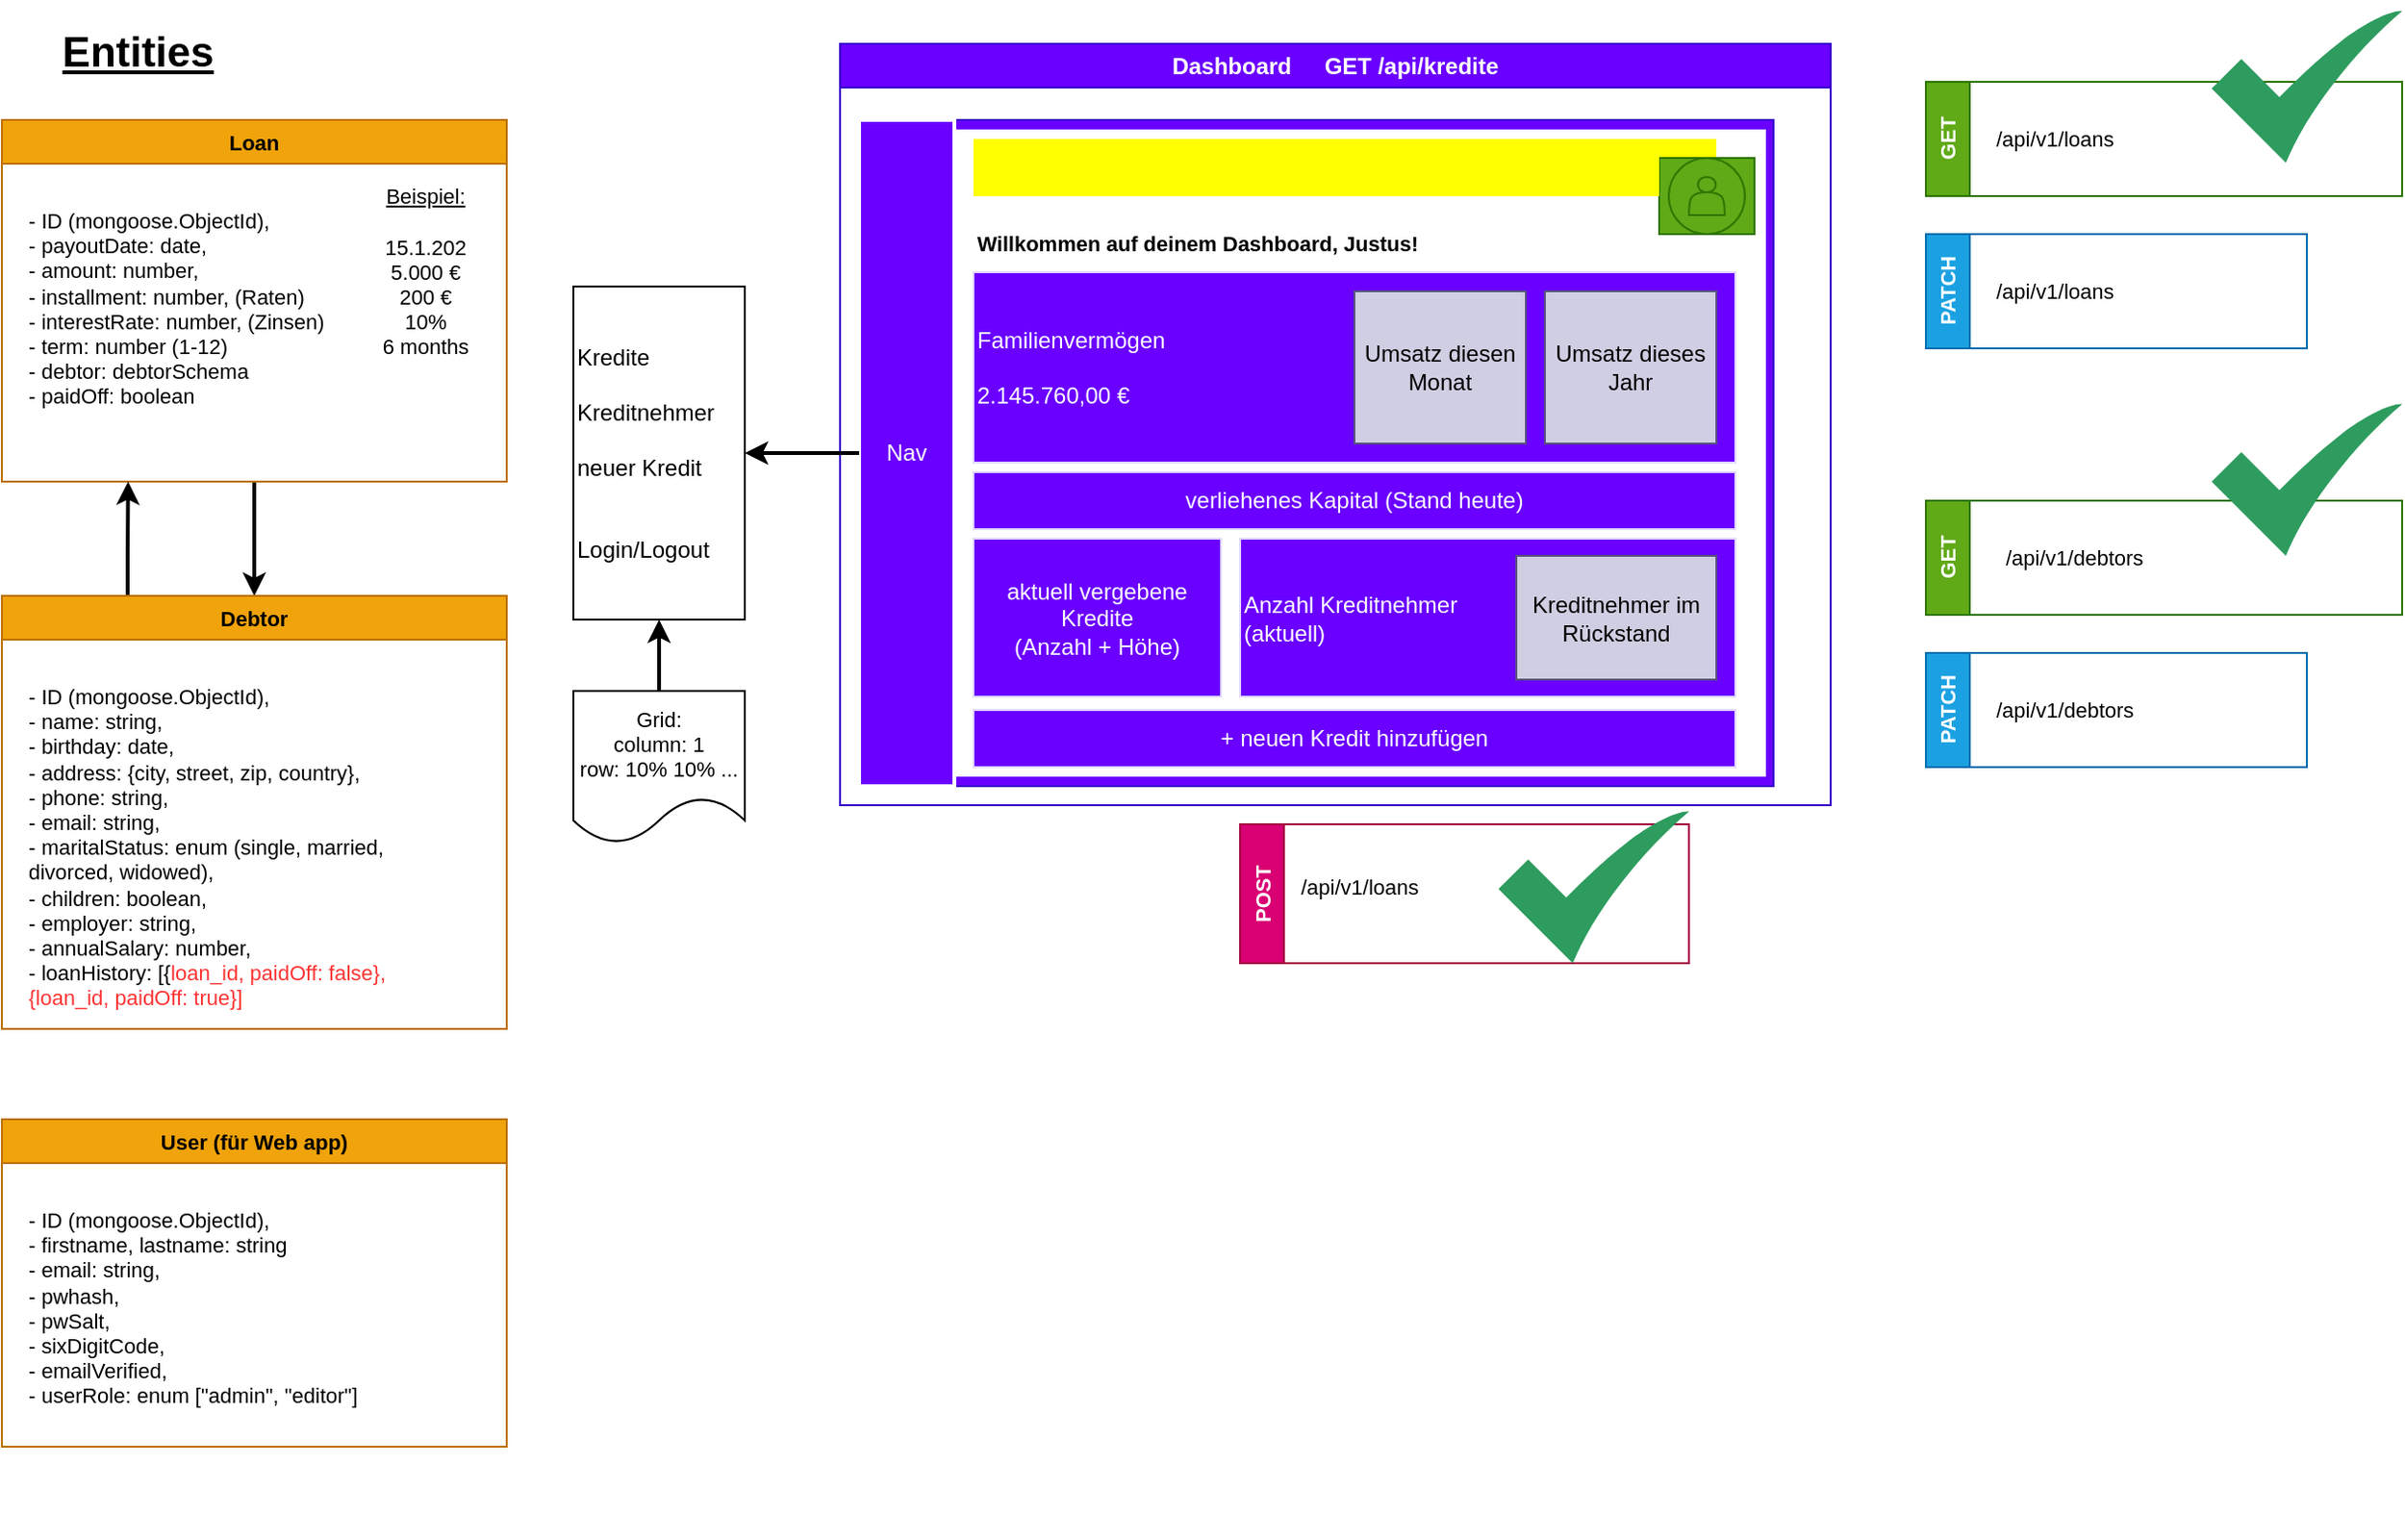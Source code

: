<mxfile version="23.1.5" type="device">
  <diagram name="Seite-1" id="VaiTZpRZpuRQC8QZSpIK">
    <mxGraphModel dx="2488" dy="1845" grid="1" gridSize="10" guides="1" tooltips="1" connect="1" arrows="1" fold="1" page="1" pageScale="1" pageWidth="827" pageHeight="1169" math="0" shadow="0">
      <root>
        <mxCell id="0" />
        <mxCell id="1" parent="0" />
        <mxCell id="CROHcQFq3MsIkwvhIXYN-1" value="Dashboard&amp;nbsp;&lt;span style=&quot;white-space: pre;&quot;&gt;&#x9;&lt;/span&gt;GET /api/kredite" style="swimlane;whiteSpace=wrap;html=1;fillColor=#6a00ff;fontColor=#ffffff;strokeColor=#3700CC;" parent="1" vertex="1">
          <mxGeometry x="20" y="20" width="520" height="400" as="geometry" />
        </mxCell>
        <mxCell id="CROHcQFq3MsIkwvhIXYN-3" value="" style="rounded=0;whiteSpace=wrap;html=1;fillColor=#6a00ff;fontColor=#ffffff;strokeColor=#3700CC;" parent="CROHcQFq3MsIkwvhIXYN-1" vertex="1">
          <mxGeometry x="10" y="40" width="480" height="350" as="geometry" />
        </mxCell>
        <mxCell id="CROHcQFq3MsIkwvhIXYN-2" value="Nav" style="rounded=0;whiteSpace=wrap;html=1;fillColor=#6a00ff;fontColor=#ffffff;strokeColor=#ffffff;strokeWidth=2;" parent="CROHcQFq3MsIkwvhIXYN-1" vertex="1">
          <mxGeometry x="10" y="40" width="50" height="350" as="geometry" />
        </mxCell>
        <mxCell id="CROHcQFq3MsIkwvhIXYN-5" value="" style="rounded=0;whiteSpace=wrap;html=1;strokeColor=none;" parent="CROHcQFq3MsIkwvhIXYN-1" vertex="1">
          <mxGeometry x="60" y="45" width="426" height="340" as="geometry" />
        </mxCell>
        <mxCell id="CROHcQFq3MsIkwvhIXYN-7" value="verliehenes Kapital (Stand heute)" style="rounded=0;whiteSpace=wrap;html=1;strokeColor=#E2D8FF;fillColor=#6a00ff;fontColor=#ffffff;" parent="CROHcQFq3MsIkwvhIXYN-1" vertex="1">
          <mxGeometry x="70" y="225" width="400" height="30" as="geometry" />
        </mxCell>
        <mxCell id="CROHcQFq3MsIkwvhIXYN-13" value="Anzahl Kreditnehmer&lt;br&gt;(aktuell)" style="rounded=0;whiteSpace=wrap;html=1;strokeColor=#E2D8FF;fillColor=#6a00ff;fontColor=#ffffff;align=left;" parent="CROHcQFq3MsIkwvhIXYN-1" vertex="1">
          <mxGeometry x="210" y="260" width="260" height="83" as="geometry" />
        </mxCell>
        <mxCell id="CROHcQFq3MsIkwvhIXYN-14" value="Willkommen auf deinem Dashboard, Justus!" style="text;html=1;strokeColor=none;fillColor=none;align=left;verticalAlign=middle;whiteSpace=wrap;rounded=0;fontSize=11;fontFamily=Helvetica;fontColor=default;fontStyle=1" parent="CROHcQFq3MsIkwvhIXYN-1" vertex="1">
          <mxGeometry x="70" y="90" width="240" height="30" as="geometry" />
        </mxCell>
        <mxCell id="CROHcQFq3MsIkwvhIXYN-19" value="" style="shape=image;html=1;verticalAlign=top;verticalLabelPosition=bottom;labelBackgroundColor=#ffffff;imageAspect=0;aspect=fixed;image=https://cdn4.iconfinder.com/data/icons/aiga-symbol-signs/441/aiga_cashier-128.png;fontFamily=Helvetica;fontSize=11;fontColor=default;imageBackground=#FFFF00;" parent="CROHcQFq3MsIkwvhIXYN-1" vertex="1">
          <mxGeometry x="70" y="50" width="30" height="30" as="geometry" />
        </mxCell>
        <mxCell id="CROHcQFq3MsIkwvhIXYN-33" value="" style="shape=image;html=1;verticalAlign=top;verticalLabelPosition=bottom;labelBackgroundColor=#ffffff;imageAspect=0;aspect=fixed;image=https://cdn4.iconfinder.com/data/icons/aiga-symbol-signs/441/aiga_cashier-128.png;fontFamily=Helvetica;fontSize=11;fontColor=default;imageBackground=#FFFF00;" parent="CROHcQFq3MsIkwvhIXYN-1" vertex="1">
          <mxGeometry x="100" y="50" width="30" height="30" as="geometry" />
        </mxCell>
        <mxCell id="CROHcQFq3MsIkwvhIXYN-34" value="" style="shape=image;html=1;verticalAlign=top;verticalLabelPosition=bottom;labelBackgroundColor=#ffffff;imageAspect=0;aspect=fixed;image=https://cdn4.iconfinder.com/data/icons/aiga-symbol-signs/441/aiga_cashier-128.png;fontFamily=Helvetica;fontSize=11;fontColor=default;imageBackground=#FFFF00;" parent="CROHcQFq3MsIkwvhIXYN-1" vertex="1">
          <mxGeometry x="190" y="50" width="30" height="30" as="geometry" />
        </mxCell>
        <mxCell id="CROHcQFq3MsIkwvhIXYN-35" value="" style="shape=image;html=1;verticalAlign=top;verticalLabelPosition=bottom;labelBackgroundColor=#ffffff;imageAspect=0;aspect=fixed;image=https://cdn4.iconfinder.com/data/icons/aiga-symbol-signs/441/aiga_cashier-128.png;fontFamily=Helvetica;fontSize=11;fontColor=default;imageBackground=#FFFF00;" parent="CROHcQFq3MsIkwvhIXYN-1" vertex="1">
          <mxGeometry x="160" y="50" width="30" height="30" as="geometry" />
        </mxCell>
        <mxCell id="CROHcQFq3MsIkwvhIXYN-36" value="" style="shape=image;html=1;verticalAlign=top;verticalLabelPosition=bottom;labelBackgroundColor=#ffffff;imageAspect=0;aspect=fixed;image=https://cdn4.iconfinder.com/data/icons/aiga-symbol-signs/441/aiga_cashier-128.png;fontFamily=Helvetica;fontSize=11;fontColor=default;imageBackground=#FFFF00;" parent="CROHcQFq3MsIkwvhIXYN-1" vertex="1">
          <mxGeometry x="130" y="50" width="30" height="30" as="geometry" />
        </mxCell>
        <mxCell id="CROHcQFq3MsIkwvhIXYN-37" value="" style="shape=image;html=1;verticalAlign=top;verticalLabelPosition=bottom;labelBackgroundColor=#ffffff;imageAspect=0;aspect=fixed;image=https://cdn4.iconfinder.com/data/icons/aiga-symbol-signs/441/aiga_cashier-128.png;fontFamily=Helvetica;fontSize=11;fontColor=default;imageBackground=#FFFF00;" parent="CROHcQFq3MsIkwvhIXYN-1" vertex="1">
          <mxGeometry x="220" y="50" width="30" height="30" as="geometry" />
        </mxCell>
        <mxCell id="CROHcQFq3MsIkwvhIXYN-40" value="" style="shape=image;html=1;verticalAlign=top;verticalLabelPosition=bottom;labelBackgroundColor=#ffffff;imageAspect=0;aspect=fixed;image=https://cdn4.iconfinder.com/data/icons/aiga-symbol-signs/441/aiga_cashier-128.png;fontFamily=Helvetica;fontSize=11;fontColor=default;imageBackground=#FFFF00;" parent="CROHcQFq3MsIkwvhIXYN-1" vertex="1">
          <mxGeometry x="250" y="50" width="30" height="30" as="geometry" />
        </mxCell>
        <mxCell id="CROHcQFq3MsIkwvhIXYN-41" value="" style="shape=image;html=1;verticalAlign=top;verticalLabelPosition=bottom;labelBackgroundColor=#ffffff;imageAspect=0;aspect=fixed;image=https://cdn4.iconfinder.com/data/icons/aiga-symbol-signs/441/aiga_cashier-128.png;fontFamily=Helvetica;fontSize=11;fontColor=default;imageBackground=#FFFF00;" parent="CROHcQFq3MsIkwvhIXYN-1" vertex="1">
          <mxGeometry x="280" y="50" width="30" height="30" as="geometry" />
        </mxCell>
        <mxCell id="CROHcQFq3MsIkwvhIXYN-42" value="" style="shape=image;html=1;verticalAlign=top;verticalLabelPosition=bottom;labelBackgroundColor=#ffffff;imageAspect=0;aspect=fixed;image=https://cdn4.iconfinder.com/data/icons/aiga-symbol-signs/441/aiga_cashier-128.png;fontFamily=Helvetica;fontSize=11;fontColor=default;imageBackground=#FFFF00;" parent="CROHcQFq3MsIkwvhIXYN-1" vertex="1">
          <mxGeometry x="310" y="50" width="30" height="30" as="geometry" />
        </mxCell>
        <mxCell id="CROHcQFq3MsIkwvhIXYN-43" value="" style="shape=image;html=1;verticalAlign=top;verticalLabelPosition=bottom;labelBackgroundColor=#ffffff;imageAspect=0;aspect=fixed;image=https://cdn4.iconfinder.com/data/icons/aiga-symbol-signs/441/aiga_cashier-128.png;fontFamily=Helvetica;fontSize=11;fontColor=default;imageBackground=#FFFF00;" parent="CROHcQFq3MsIkwvhIXYN-1" vertex="1">
          <mxGeometry x="340" y="50" width="30" height="30" as="geometry" />
        </mxCell>
        <mxCell id="CROHcQFq3MsIkwvhIXYN-44" value="" style="shape=image;html=1;verticalAlign=top;verticalLabelPosition=bottom;labelBackgroundColor=#ffffff;imageAspect=0;aspect=fixed;image=https://cdn4.iconfinder.com/data/icons/aiga-symbol-signs/441/aiga_cashier-128.png;fontFamily=Helvetica;fontSize=11;fontColor=default;imageBackground=#FFFF00;" parent="CROHcQFq3MsIkwvhIXYN-1" vertex="1">
          <mxGeometry x="370" y="50" width="30" height="30" as="geometry" />
        </mxCell>
        <mxCell id="CROHcQFq3MsIkwvhIXYN-45" value="" style="shape=image;html=1;verticalAlign=top;verticalLabelPosition=bottom;labelBackgroundColor=#ffffff;imageAspect=0;aspect=fixed;image=https://cdn4.iconfinder.com/data/icons/aiga-symbol-signs/441/aiga_cashier-128.png;fontFamily=Helvetica;fontSize=11;fontColor=default;imageBackground=#FFFF00;" parent="CROHcQFq3MsIkwvhIXYN-1" vertex="1">
          <mxGeometry x="430" y="50" width="30" height="30" as="geometry" />
        </mxCell>
        <mxCell id="CROHcQFq3MsIkwvhIXYN-18" value="" style="group;fillColor=#60a917;fontColor=#ffffff;strokeColor=#2D7600;" parent="CROHcQFq3MsIkwvhIXYN-1" vertex="1" connectable="0">
          <mxGeometry x="430" y="60" width="50" height="40" as="geometry" />
        </mxCell>
        <mxCell id="CROHcQFq3MsIkwvhIXYN-15" value="" style="ellipse;whiteSpace=wrap;html=1;aspect=fixed;fontFamily=Helvetica;fontSize=11;fontColor=#ffffff;fillColor=#60a917;strokeColor=#2D7600;" parent="CROHcQFq3MsIkwvhIXYN-18" vertex="1">
          <mxGeometry x="5" width="40" height="40" as="geometry" />
        </mxCell>
        <mxCell id="CROHcQFq3MsIkwvhIXYN-16" value="" style="shape=actor;whiteSpace=wrap;html=1;fontFamily=Helvetica;fontSize=11;fontColor=#ffffff;fillColor=#60a917;strokeColor=#2D7600;" parent="CROHcQFq3MsIkwvhIXYN-18" vertex="1">
          <mxGeometry x="15.63" y="10" width="18.75" height="20" as="geometry" />
        </mxCell>
        <mxCell id="CROHcQFq3MsIkwvhIXYN-56" value="+ neuen Kredit hinzufügen" style="rounded=0;whiteSpace=wrap;html=1;strokeColor=#E2D8FF;fillColor=#6a00ff;fontColor=#ffffff;" parent="CROHcQFq3MsIkwvhIXYN-1" vertex="1">
          <mxGeometry x="70" y="350" width="400" height="30" as="geometry" />
        </mxCell>
        <mxCell id="CROHcQFq3MsIkwvhIXYN-71" value="Familienvermögen&lt;br&gt;&lt;br&gt;2.145.760,00 €" style="rounded=0;whiteSpace=wrap;html=1;strokeColor=#E2D8FF;fillColor=#6a00ff;fontColor=#ffffff;align=left;" parent="CROHcQFq3MsIkwvhIXYN-1" vertex="1">
          <mxGeometry x="70" y="120" width="400" height="100" as="geometry" />
        </mxCell>
        <mxCell id="CROHcQFq3MsIkwvhIXYN-73" value="Umsatz diesen Monat" style="rounded=0;whiteSpace=wrap;html=1;strokeColor=#56517e;fillColor=#d0cee2;" parent="CROHcQFq3MsIkwvhIXYN-1" vertex="1">
          <mxGeometry x="270" y="130" width="90" height="80" as="geometry" />
        </mxCell>
        <mxCell id="CROHcQFq3MsIkwvhIXYN-74" value="Umsatz dieses Jahr" style="rounded=0;whiteSpace=wrap;html=1;strokeColor=#56517e;fillColor=#d0cee2;" parent="CROHcQFq3MsIkwvhIXYN-1" vertex="1">
          <mxGeometry x="370" y="130" width="90" height="80" as="geometry" />
        </mxCell>
        <mxCell id="CROHcQFq3MsIkwvhIXYN-75" value="aktuell vergebene Kredite&lt;br&gt;(Anzahl + Höhe)" style="rounded=0;whiteSpace=wrap;html=1;strokeColor=#E2D8FF;fillColor=#6a00ff;fontColor=#ffffff;" parent="CROHcQFq3MsIkwvhIXYN-1" vertex="1">
          <mxGeometry x="70" y="260" width="130" height="83" as="geometry" />
        </mxCell>
        <mxCell id="CROHcQFq3MsIkwvhIXYN-70" value="Kreditnehmer im Rückstand" style="rounded=0;whiteSpace=wrap;html=1;strokeColor=#56517e;fillColor=#d0cee2;" parent="CROHcQFq3MsIkwvhIXYN-1" vertex="1">
          <mxGeometry x="355" y="269" width="105" height="65" as="geometry" />
        </mxCell>
        <mxCell id="CROHcQFq3MsIkwvhIXYN-9" value="Kredite&lt;br&gt;&lt;br&gt;Kreditnehmer&lt;br&gt;&lt;br&gt;neuer Kredit&lt;br&gt;&lt;br&gt;&lt;br&gt;Login/Logout" style="rounded=0;whiteSpace=wrap;html=1;align=left;" parent="1" vertex="1">
          <mxGeometry x="-120" y="147.5" width="90" height="175" as="geometry" />
        </mxCell>
        <mxCell id="CROHcQFq3MsIkwvhIXYN-10" style="edgeStyle=orthogonalEdgeStyle;rounded=0;orthogonalLoop=1;jettySize=auto;html=1;entryX=1;entryY=0.5;entryDx=0;entryDy=0;strokeWidth=2;" parent="1" source="CROHcQFq3MsIkwvhIXYN-2" target="CROHcQFq3MsIkwvhIXYN-9" edge="1">
          <mxGeometry relative="1" as="geometry" />
        </mxCell>
        <mxCell id="CROHcQFq3MsIkwvhIXYN-12" value="" style="edgeStyle=orthogonalEdgeStyle;shape=connector;rounded=0;orthogonalLoop=1;jettySize=auto;html=1;labelBackgroundColor=default;strokeColor=default;strokeWidth=2;align=center;verticalAlign=middle;fontFamily=Helvetica;fontSize=11;fontColor=default;endArrow=classic;" parent="1" source="CROHcQFq3MsIkwvhIXYN-11" target="CROHcQFq3MsIkwvhIXYN-9" edge="1">
          <mxGeometry relative="1" as="geometry" />
        </mxCell>
        <mxCell id="CROHcQFq3MsIkwvhIXYN-11" value="Grid:&lt;br&gt;column: 1&lt;br&gt;row: 10% 10% ..." style="shape=document;whiteSpace=wrap;html=1;boundedLbl=1;fontFamily=Helvetica;fontSize=11;fontColor=default;" parent="1" vertex="1">
          <mxGeometry x="-120" y="360" width="90" height="80" as="geometry" />
        </mxCell>
        <mxCell id="CROHcQFq3MsIkwvhIXYN-46" value="" style="shape=image;html=1;verticalAlign=top;verticalLabelPosition=bottom;labelBackgroundColor=#ffffff;imageAspect=0;aspect=fixed;image=https://cdn4.iconfinder.com/data/icons/aiga-symbol-signs/441/aiga_cashier-128.png;fontFamily=Helvetica;fontSize=11;fontColor=default;imageBackground=#FFFF00;" parent="1" vertex="1">
          <mxGeometry x="420" y="70" width="30" height="30" as="geometry" />
        </mxCell>
        <mxCell id="CROHcQFq3MsIkwvhIXYN-50" value="POST" style="swimlane;horizontal=0;whiteSpace=wrap;html=1;fontFamily=Helvetica;fontSize=11;fontColor=#ffffff;fillColor=#d80073;strokeColor=#A50040;" parent="1" vertex="1">
          <mxGeometry x="230" y="430" width="235.63" height="73" as="geometry" />
        </mxCell>
        <mxCell id="shcvk0ubFE24JTCacpWB-14" value="" style="sketch=0;html=1;aspect=fixed;strokeColor=none;shadow=0;align=center;fillColor=#2D9C5E;verticalAlign=top;labelPosition=center;verticalLabelPosition=bottom;shape=mxgraph.gcp2.check;fontFamily=Helvetica;fontSize=11;fontColor=default;labelBackgroundColor=default;" vertex="1" parent="CROHcQFq3MsIkwvhIXYN-50">
          <mxGeometry x="135.63" y="-7" width="100" height="80" as="geometry" />
        </mxCell>
        <mxCell id="CROHcQFq3MsIkwvhIXYN-51" value="/api/v1/loans" style="text;html=1;align=left;verticalAlign=middle;resizable=0;points=[];autosize=1;strokeColor=none;fillColor=none;fontSize=11;fontFamily=Helvetica;fontColor=default;" parent="1" vertex="1">
          <mxGeometry x="260" y="448" width="90" height="30" as="geometry" />
        </mxCell>
        <mxCell id="CROHcQFq3MsIkwvhIXYN-52" value="GET" style="swimlane;horizontal=0;whiteSpace=wrap;html=1;fontFamily=Helvetica;fontSize=11;fontColor=#ffffff;fillColor=#60a917;strokeColor=#2D7600;" parent="1" vertex="1">
          <mxGeometry x="590" y="40" width="250" height="60" as="geometry" />
        </mxCell>
        <mxCell id="shcvk0ubFE24JTCacpWB-3" value="/api/v1/loans" style="text;html=1;align=left;verticalAlign=middle;resizable=0;points=[];autosize=1;strokeColor=none;fillColor=none;fontSize=11;fontFamily=Helvetica;fontColor=default;" vertex="1" parent="CROHcQFq3MsIkwvhIXYN-52">
          <mxGeometry x="35" y="15" width="90" height="30" as="geometry" />
        </mxCell>
        <mxCell id="shcvk0ubFE24JTCacpWB-12" value="" style="sketch=0;html=1;aspect=fixed;strokeColor=none;shadow=0;align=center;fillColor=#2D9C5E;verticalAlign=top;labelPosition=center;verticalLabelPosition=bottom;shape=mxgraph.gcp2.check;fontFamily=Helvetica;fontSize=11;fontColor=default;labelBackgroundColor=default;" vertex="1" parent="CROHcQFq3MsIkwvhIXYN-52">
          <mxGeometry x="150" y="-37.5" width="100" height="80" as="geometry" />
        </mxCell>
        <mxCell id="CROHcQFq3MsIkwvhIXYN-54" value="GET" style="swimlane;horizontal=0;whiteSpace=wrap;html=1;fontFamily=Helvetica;fontSize=11;fontColor=#ffffff;fillColor=#60a917;strokeColor=#2D7600;" parent="1" vertex="1">
          <mxGeometry x="590" y="260" width="250" height="60" as="geometry" />
        </mxCell>
        <mxCell id="shcvk0ubFE24JTCacpWB-5" value="/api/v1/debtors" style="text;html=1;align=left;verticalAlign=middle;resizable=0;points=[];autosize=1;strokeColor=none;fillColor=none;fontSize=11;fontFamily=Helvetica;fontColor=default;" vertex="1" parent="CROHcQFq3MsIkwvhIXYN-54">
          <mxGeometry x="40" y="15" width="100" height="30" as="geometry" />
        </mxCell>
        <mxCell id="shcvk0ubFE24JTCacpWB-13" value="" style="sketch=0;html=1;aspect=fixed;strokeColor=none;shadow=0;align=center;fillColor=#2D9C5E;verticalAlign=top;labelPosition=center;verticalLabelPosition=bottom;shape=mxgraph.gcp2.check;fontFamily=Helvetica;fontSize=11;fontColor=default;labelBackgroundColor=default;" vertex="1" parent="CROHcQFq3MsIkwvhIXYN-54">
          <mxGeometry x="150" y="-51" width="100" height="80" as="geometry" />
        </mxCell>
        <mxCell id="CROHcQFq3MsIkwvhIXYN-63" value="&lt;h1&gt;Entities&lt;/h1&gt;" style="text;html=1;strokeColor=none;fillColor=none;align=center;verticalAlign=middle;whiteSpace=wrap;rounded=0;fontSize=11;fontFamily=Helvetica;fontColor=default;fontStyle=4" parent="1" vertex="1">
          <mxGeometry x="-420" y="10" width="143" height="30" as="geometry" />
        </mxCell>
        <mxCell id="shcvk0ubFE24JTCacpWB-1" style="edgeStyle=orthogonalEdgeStyle;rounded=0;orthogonalLoop=1;jettySize=auto;html=1;entryX=0.5;entryY=0;entryDx=0;entryDy=0;strokeWidth=2;" edge="1" parent="1" source="CROHcQFq3MsIkwvhIXYN-64" target="CROHcQFq3MsIkwvhIXYN-67">
          <mxGeometry relative="1" as="geometry" />
        </mxCell>
        <mxCell id="CROHcQFq3MsIkwvhIXYN-64" value="Loan" style="swimlane;whiteSpace=wrap;html=1;fontFamily=Helvetica;fontSize=11;fontColor=#000000;fillColor=#f0a30a;strokeColor=#BD7000;" parent="1" vertex="1">
          <mxGeometry x="-420" y="60" width="265" height="190" as="geometry" />
        </mxCell>
        <mxCell id="CROHcQFq3MsIkwvhIXYN-65" value="- ID (mongoose.ObjectId),&lt;br&gt;- payoutDate: date,&lt;br&gt;- amount: number,&lt;br&gt;- installment: number, (Raten)&lt;br&gt;- interestRate: number, (Zinsen)&lt;br&gt;- term: number (1-12)&lt;br&gt;- debtor: debtorSchema&lt;br&gt;- paidOff: boolean" style="text;html=1;strokeColor=none;fillColor=none;align=left;verticalAlign=top;whiteSpace=wrap;rounded=0;fontSize=11;fontFamily=Helvetica;fontColor=default;" parent="CROHcQFq3MsIkwvhIXYN-64" vertex="1">
          <mxGeometry x="12" y="40" width="178" height="130" as="geometry" />
        </mxCell>
        <mxCell id="CROHcQFq3MsIkwvhIXYN-66" value="&lt;u&gt;Beispiel:&lt;/u&gt;&lt;br&gt;&lt;br&gt;15.1.202&lt;br&gt;5.000 €&lt;br&gt;200 €&lt;br&gt;10%&lt;br&gt;6 months" style="text;html=1;strokeColor=none;fillColor=none;align=center;verticalAlign=middle;whiteSpace=wrap;rounded=0;fontSize=11;fontFamily=Helvetica;fontColor=default;" parent="CROHcQFq3MsIkwvhIXYN-64" vertex="1">
          <mxGeometry x="190" y="22.5" width="65" height="115" as="geometry" />
        </mxCell>
        <mxCell id="shcvk0ubFE24JTCacpWB-2" style="edgeStyle=orthogonalEdgeStyle;rounded=0;orthogonalLoop=1;jettySize=auto;html=1;entryX=0.25;entryY=1;entryDx=0;entryDy=0;strokeColor=default;strokeWidth=2;align=center;verticalAlign=middle;fontFamily=Helvetica;fontSize=11;fontColor=default;labelBackgroundColor=default;endArrow=classic;" edge="1" parent="1" source="CROHcQFq3MsIkwvhIXYN-67" target="CROHcQFq3MsIkwvhIXYN-64">
          <mxGeometry relative="1" as="geometry">
            <Array as="points">
              <mxPoint x="-354" y="290" />
              <mxPoint x="-354" y="290" />
            </Array>
          </mxGeometry>
        </mxCell>
        <mxCell id="CROHcQFq3MsIkwvhIXYN-67" value="Debtor" style="swimlane;whiteSpace=wrap;html=1;fontFamily=Helvetica;fontSize=11;fontColor=#000000;fillColor=#f0a30a;strokeColor=#BD7000;" parent="1" vertex="1">
          <mxGeometry x="-420" y="310" width="265" height="227.5" as="geometry" />
        </mxCell>
        <mxCell id="CROHcQFq3MsIkwvhIXYN-68" value="- ID (mongoose.ObjectId),&lt;br&gt;- name: string,&lt;br&gt;- birthday: date,&lt;br&gt;- address: {city, street, zip, country},&lt;br&gt;- phone: string,&lt;br&gt;- email: string,&lt;br&gt;- maritalStatus: enum (single, married, divorced, widowed),&lt;br&gt;- children: boolean,&lt;br&gt;- employer: string,&lt;br&gt;- annualSalary: number,&lt;br&gt;- loanHistory: [{&lt;font color=&quot;#ff3333&quot;&gt;loan_id, paidOff: false}, {loan_id, paidOff: true}]&lt;/font&gt;" style="text;html=1;strokeColor=none;fillColor=none;align=left;verticalAlign=top;whiteSpace=wrap;rounded=0;fontSize=11;fontFamily=Helvetica;fontColor=default;" parent="CROHcQFq3MsIkwvhIXYN-67" vertex="1">
          <mxGeometry x="12" y="40" width="218" height="180" as="geometry" />
        </mxCell>
        <mxCell id="CROHcQFq3MsIkwvhIXYN-76" value="User (für Web app)" style="swimlane;whiteSpace=wrap;html=1;fontFamily=Helvetica;fontSize=11;fontColor=#000000;fillColor=#f0a30a;strokeColor=#BD7000;" parent="1" vertex="1">
          <mxGeometry x="-420" y="585" width="265" height="172" as="geometry" />
        </mxCell>
        <mxCell id="CROHcQFq3MsIkwvhIXYN-77" value="- ID (mongoose.ObjectId),&lt;br&gt;- firstname, lastname: string&lt;br&gt;- email: string,&lt;br&gt;- pwhash,&lt;br&gt;- pwSalt,&lt;br&gt;- sixDigitCode,&lt;br&gt;- emailVerified,&lt;br&gt;- userRole: enum [&quot;admin&quot;, &quot;editor&quot;]" style="text;html=1;strokeColor=none;fillColor=none;align=left;verticalAlign=top;whiteSpace=wrap;rounded=0;fontSize=11;fontFamily=Helvetica;fontColor=default;" parent="CROHcQFq3MsIkwvhIXYN-76" vertex="1">
          <mxGeometry x="12" y="40" width="218" height="180" as="geometry" />
        </mxCell>
        <mxCell id="shcvk0ubFE24JTCacpWB-7" value="PATCH" style="swimlane;horizontal=0;whiteSpace=wrap;html=1;fontFamily=Helvetica;fontSize=11;fontColor=#ffffff;fillColor=#1ba1e2;strokeColor=#006EAF;" vertex="1" parent="1">
          <mxGeometry x="590" y="120" width="200" height="60" as="geometry" />
        </mxCell>
        <mxCell id="shcvk0ubFE24JTCacpWB-8" value="/api/v1/loans" style="text;html=1;align=left;verticalAlign=middle;resizable=0;points=[];autosize=1;strokeColor=none;fillColor=none;fontSize=11;fontFamily=Helvetica;fontColor=default;" vertex="1" parent="shcvk0ubFE24JTCacpWB-7">
          <mxGeometry x="35" y="15" width="90" height="30" as="geometry" />
        </mxCell>
        <mxCell id="shcvk0ubFE24JTCacpWB-9" value="PATCH" style="swimlane;horizontal=0;whiteSpace=wrap;html=1;fontFamily=Helvetica;fontSize=11;fontColor=#ffffff;fillColor=#1ba1e2;strokeColor=#006EAF;" vertex="1" parent="1">
          <mxGeometry x="590" y="340" width="200" height="60" as="geometry" />
        </mxCell>
        <mxCell id="shcvk0ubFE24JTCacpWB-10" value="/api/v1/debtors" style="text;html=1;align=left;verticalAlign=middle;resizable=0;points=[];autosize=1;strokeColor=none;fillColor=none;fontSize=11;fontFamily=Helvetica;fontColor=default;" vertex="1" parent="shcvk0ubFE24JTCacpWB-9">
          <mxGeometry x="35" y="15" width="100" height="30" as="geometry" />
        </mxCell>
      </root>
    </mxGraphModel>
  </diagram>
</mxfile>
